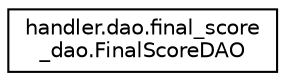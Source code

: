 digraph "Graphical Class Hierarchy"
{
  edge [fontname="Helvetica",fontsize="10",labelfontname="Helvetica",labelfontsize="10"];
  node [fontname="Helvetica",fontsize="10",shape=record];
  rankdir="LR";
  Node0 [label="handler.dao.final_score\l_dao.FinalScoreDAO",height=0.2,width=0.4,color="black", fillcolor="white", style="filled",URL="$classhandler_1_1dao_1_1final__score__dao_1_1_final_score_d_a_o.html"];
}
